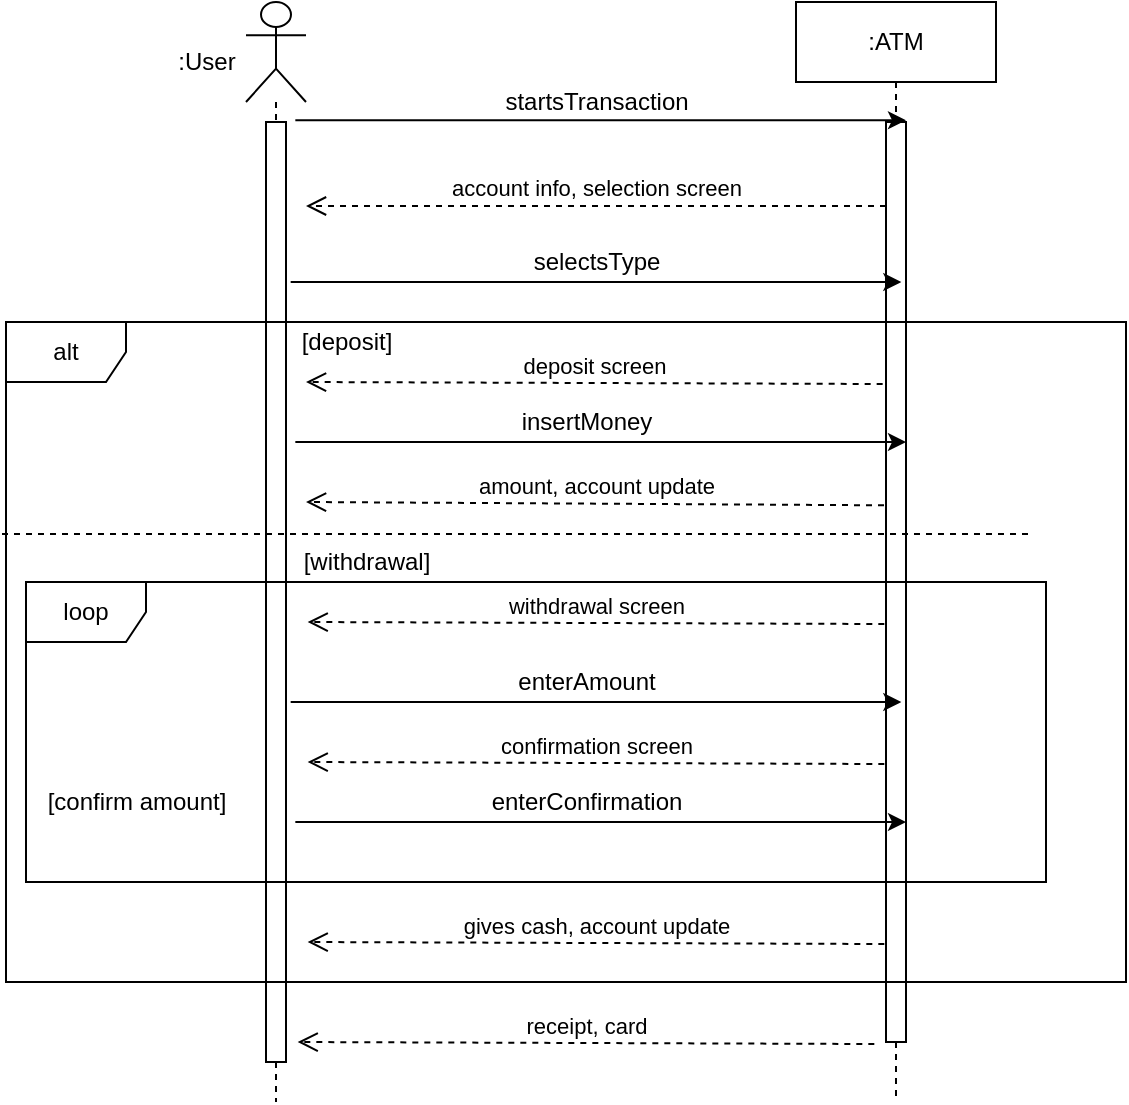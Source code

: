 <mxfile version="14.8.5" type="device"><diagram id="xB2WOmsPKuM1ldnUugcY" name="Page-1"><mxGraphModel dx="1038" dy="547" grid="1" gridSize="10" guides="1" tooltips="1" connect="1" arrows="1" fold="1" page="1" pageScale="1" pageWidth="850" pageHeight="1100" math="0" shadow="0"><root><mxCell id="0"/><mxCell id="1" parent="0"/><mxCell id="RXSl1LNBNTgexRnflL0a-9" value=":ATM" style="shape=umlLifeline;perimeter=lifelinePerimeter;whiteSpace=wrap;html=1;container=1;collapsible=0;recursiveResize=0;outlineConnect=0;" parent="1" vertex="1"><mxGeometry x="515" y="100" width="100" height="550" as="geometry"/></mxCell><mxCell id="RXSl1LNBNTgexRnflL0a-10" value="" style="shape=umlLifeline;participant=umlActor;perimeter=lifelinePerimeter;whiteSpace=wrap;html=1;container=1;collapsible=0;recursiveResize=0;verticalAlign=top;spacingTop=36;outlineConnect=0;size=50;" parent="1" vertex="1"><mxGeometry x="240" y="100" width="30" height="550" as="geometry"/></mxCell><mxCell id="RXSl1LNBNTgexRnflL0a-11" value=":User" style="text;html=1;align=center;verticalAlign=middle;resizable=0;points=[];autosize=1;strokeColor=none;" parent="1" vertex="1"><mxGeometry x="200" y="120" width="40" height="20" as="geometry"/></mxCell><mxCell id="RXSl1LNBNTgexRnflL0a-16" value="startsTransaction" style="text;html=1;align=center;verticalAlign=middle;resizable=0;points=[];autosize=1;strokeColor=none;" parent="1" vertex="1"><mxGeometry x="360" y="140" width="110" height="20" as="geometry"/></mxCell><mxCell id="RXSl1LNBNTgexRnflL0a-17" value="" style="html=1;points=[];perimeter=orthogonalPerimeter;" parent="1" vertex="1"><mxGeometry x="560" y="160" width="10" height="460" as="geometry"/></mxCell><mxCell id="RXSl1LNBNTgexRnflL0a-18" value="" style="html=1;points=[];perimeter=orthogonalPerimeter;" parent="1" vertex="1"><mxGeometry x="250" y="160" width="10" height="470" as="geometry"/></mxCell><mxCell id="RXSl1LNBNTgexRnflL0a-19" value="" style="endArrow=classic;html=1;" parent="1" edge="1"><mxGeometry width="50" height="50" relative="1" as="geometry"><mxPoint x="262.337" y="240" as="sourcePoint"/><mxPoint x="567.67" y="240" as="targetPoint"/></mxGeometry></mxCell><mxCell id="RXSl1LNBNTgexRnflL0a-20" value="selectsType" style="text;html=1;align=center;verticalAlign=middle;resizable=0;points=[];autosize=1;strokeColor=none;" parent="1" vertex="1"><mxGeometry x="375" y="220" width="80" height="20" as="geometry"/></mxCell><mxCell id="RXSl1LNBNTgexRnflL0a-23" value="account info, selection screen" style="html=1;verticalAlign=bottom;endArrow=open;dashed=1;endSize=8;" parent="1" edge="1"><mxGeometry relative="1" as="geometry"><mxPoint x="560" y="202" as="sourcePoint"/><mxPoint x="270" y="202" as="targetPoint"/></mxGeometry></mxCell><mxCell id="RXSl1LNBNTgexRnflL0a-24" value="alt" style="shape=umlFrame;whiteSpace=wrap;html=1;" parent="1" vertex="1"><mxGeometry x="120" y="260" width="560" height="330" as="geometry"/></mxCell><mxCell id="RXSl1LNBNTgexRnflL0a-25" value="[deposit]" style="text;html=1;align=center;verticalAlign=middle;resizable=0;points=[];autosize=1;strokeColor=none;" parent="1" vertex="1"><mxGeometry x="260" y="260" width="60" height="20" as="geometry"/></mxCell><mxCell id="RXSl1LNBNTgexRnflL0a-26" value="[withdrawal]" style="text;html=1;align=center;verticalAlign=middle;resizable=0;points=[];autosize=1;strokeColor=none;" parent="1" vertex="1"><mxGeometry x="260" y="370" width="80" height="20" as="geometry"/></mxCell><mxCell id="RXSl1LNBNTgexRnflL0a-27" value="deposit screen" style="html=1;verticalAlign=bottom;endArrow=open;dashed=1;endSize=8;exitX=-0.167;exitY=1.02;exitDx=0;exitDy=0;exitPerimeter=0;" parent="1" edge="1"><mxGeometry relative="1" as="geometry"><mxPoint x="558.33" y="291" as="sourcePoint"/><mxPoint x="270" y="290" as="targetPoint"/></mxGeometry></mxCell><mxCell id="RXSl1LNBNTgexRnflL0a-28" value="" style="endArrow=classic;html=1;" parent="1" edge="1"><mxGeometry width="50" height="50" relative="1" as="geometry"><mxPoint x="264.667" y="320" as="sourcePoint"/><mxPoint x="570" y="320" as="targetPoint"/></mxGeometry></mxCell><mxCell id="RXSl1LNBNTgexRnflL0a-29" value="" style="endArrow=classic;html=1;" parent="1" edge="1"><mxGeometry width="50" height="50" relative="1" as="geometry"><mxPoint x="264.667" y="159.17" as="sourcePoint"/><mxPoint x="570.0" y="159.17" as="targetPoint"/></mxGeometry></mxCell><mxCell id="RXSl1LNBNTgexRnflL0a-30" value="insertMoney" style="text;html=1;align=center;verticalAlign=middle;resizable=0;points=[];autosize=1;strokeColor=none;" parent="1" vertex="1"><mxGeometry x="370" y="300" width="80" height="20" as="geometry"/></mxCell><mxCell id="RXSl1LNBNTgexRnflL0a-31" value="amount, account update" style="html=1;verticalAlign=bottom;endArrow=open;dashed=1;endSize=8;exitX=-0.1;exitY=0.633;exitDx=0;exitDy=0;exitPerimeter=0;" parent="1" edge="1"><mxGeometry relative="1" as="geometry"><mxPoint x="559" y="351.65" as="sourcePoint"/><mxPoint x="270" y="350" as="targetPoint"/></mxGeometry></mxCell><mxCell id="RXSl1LNBNTgexRnflL0a-34" value="" style="endArrow=none;dashed=1;html=1;" parent="1" edge="1"><mxGeometry width="50" height="50" relative="1" as="geometry"><mxPoint x="118" y="366" as="sourcePoint"/><mxPoint x="632" y="366" as="targetPoint"/></mxGeometry></mxCell><mxCell id="RXSl1LNBNTgexRnflL0a-38" value="loop" style="shape=umlFrame;whiteSpace=wrap;html=1;" parent="1" vertex="1"><mxGeometry x="130" y="390" width="510" height="150" as="geometry"/></mxCell><mxCell id="RXSl1LNBNTgexRnflL0a-39" value="withdrawal screen" style="html=1;verticalAlign=bottom;endArrow=open;dashed=1;endSize=8;exitX=-0.167;exitY=1.02;exitDx=0;exitDy=0;exitPerimeter=0;" parent="1" edge="1"><mxGeometry relative="1" as="geometry"><mxPoint x="559.16" y="411" as="sourcePoint"/><mxPoint x="270.83" y="410" as="targetPoint"/></mxGeometry></mxCell><mxCell id="RXSl1LNBNTgexRnflL0a-40" value="[confirm amount]" style="text;html=1;align=center;verticalAlign=middle;resizable=0;points=[];autosize=1;strokeColor=none;" parent="1" vertex="1"><mxGeometry x="130" y="490" width="110" height="20" as="geometry"/></mxCell><mxCell id="RXSl1LNBNTgexRnflL0a-41" value="" style="endArrow=classic;html=1;" parent="1" edge="1"><mxGeometry width="50" height="50" relative="1" as="geometry"><mxPoint x="262.337" y="450" as="sourcePoint"/><mxPoint x="567.67" y="450" as="targetPoint"/></mxGeometry></mxCell><mxCell id="RXSl1LNBNTgexRnflL0a-42" value="enterAmount" style="text;html=1;align=center;verticalAlign=middle;resizable=0;points=[];autosize=1;strokeColor=none;" parent="1" vertex="1"><mxGeometry x="370" y="430" width="80" height="20" as="geometry"/></mxCell><mxCell id="RXSl1LNBNTgexRnflL0a-44" value="confirmation screen" style="html=1;verticalAlign=bottom;endArrow=open;dashed=1;endSize=8;exitX=-0.167;exitY=1.02;exitDx=0;exitDy=0;exitPerimeter=0;" parent="1" edge="1"><mxGeometry relative="1" as="geometry"><mxPoint x="559.16" y="481" as="sourcePoint"/><mxPoint x="270.83" y="480" as="targetPoint"/></mxGeometry></mxCell><mxCell id="RXSl1LNBNTgexRnflL0a-46" value="" style="endArrow=classic;html=1;" parent="1" edge="1"><mxGeometry width="50" height="50" relative="1" as="geometry"><mxPoint x="264.667" y="510.0" as="sourcePoint"/><mxPoint x="570.0" y="510.0" as="targetPoint"/></mxGeometry></mxCell><mxCell id="RXSl1LNBNTgexRnflL0a-47" value="enterConfirmation" style="text;html=1;align=center;verticalAlign=middle;resizable=0;points=[];autosize=1;strokeColor=none;" parent="1" vertex="1"><mxGeometry x="355" y="490" width="110" height="20" as="geometry"/></mxCell><mxCell id="RXSl1LNBNTgexRnflL0a-51" value="gives cash, account update" style="html=1;verticalAlign=bottom;endArrow=open;dashed=1;endSize=8;exitX=-0.167;exitY=1.02;exitDx=0;exitDy=0;exitPerimeter=0;" parent="1" edge="1"><mxGeometry relative="1" as="geometry"><mxPoint x="559.16" y="571.0" as="sourcePoint"/><mxPoint x="270.83" y="570.0" as="targetPoint"/></mxGeometry></mxCell><mxCell id="RXSl1LNBNTgexRnflL0a-52" value="receipt, card" style="html=1;verticalAlign=bottom;endArrow=open;dashed=1;endSize=8;exitX=-0.167;exitY=1.02;exitDx=0;exitDy=0;exitPerimeter=0;" parent="1" edge="1"><mxGeometry relative="1" as="geometry"><mxPoint x="554.16" y="621" as="sourcePoint"/><mxPoint x="265.83" y="620" as="targetPoint"/></mxGeometry></mxCell></root></mxGraphModel></diagram></mxfile>